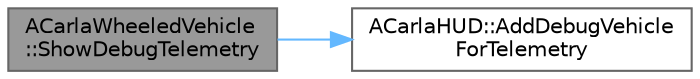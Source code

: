 digraph "ACarlaWheeledVehicle::ShowDebugTelemetry"
{
 // INTERACTIVE_SVG=YES
 // LATEX_PDF_SIZE
  bgcolor="transparent";
  edge [fontname=Helvetica,fontsize=10,labelfontname=Helvetica,labelfontsize=10];
  node [fontname=Helvetica,fontsize=10,shape=box,height=0.2,width=0.4];
  rankdir="LR";
  Node1 [id="Node000001",label="ACarlaWheeledVehicle\l::ShowDebugTelemetry",height=0.2,width=0.4,color="gray40", fillcolor="grey60", style="filled", fontcolor="black",tooltip=" "];
  Node1 -> Node2 [id="edge1_Node000001_Node000002",color="steelblue1",style="solid",tooltip=" "];
  Node2 [id="Node000002",label="ACarlaHUD::AddDebugVehicle\lForTelemetry",height=0.2,width=0.4,color="grey40", fillcolor="white", style="filled",URL="$db/d7a/classACarlaHUD.html#ab4b4f5c4733fca69272cf71aea725300",tooltip=" "];
}
